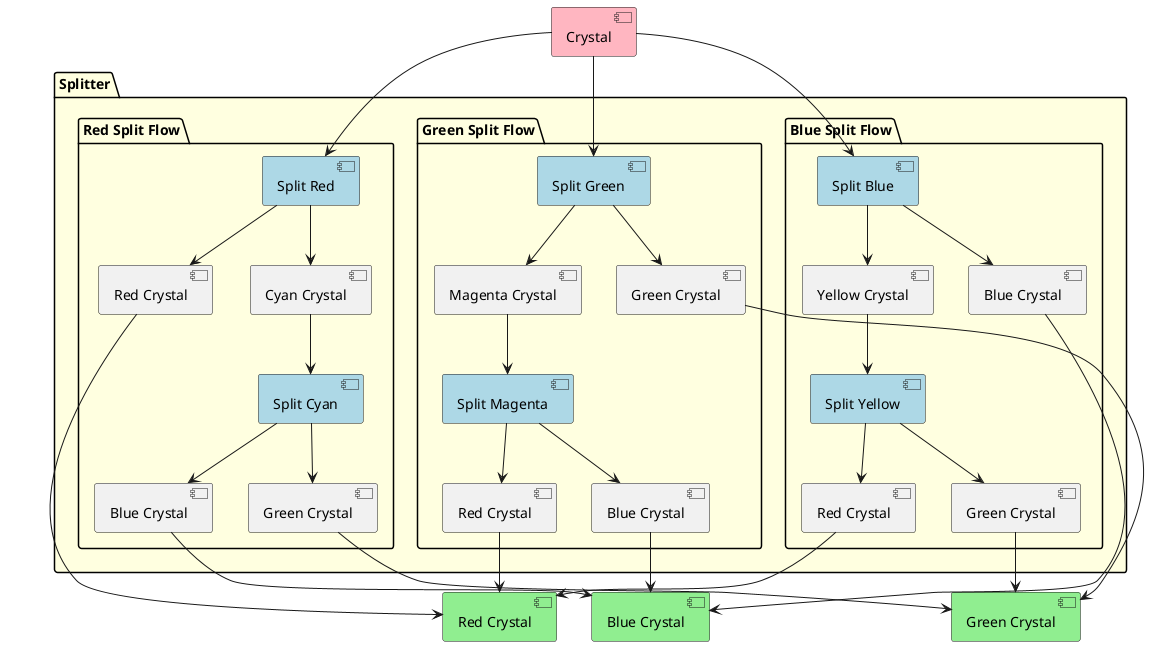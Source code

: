 @startuml

hide methods
hide fields
hide circle

[Crystal] as C #lightpink

package Splitter #lightyellow {
package "Green Split Flow" {
[Split Green] as SG #lightblue
[Split Magenta] as SM #lightblue
[Magenta Crystal] as MC
[Red Crystal] as RC1
[Green Crystal] as GC1
[Blue Crystal] as BC1
}
package "Red Split Flow" {
[Split Red] as SR #lightblue
[Split Cyan] as SC #lightblue
[Cyan Crystal] as CC
[Red Crystal] as RC2
[Green Crystal] as GC2
[Blue Crystal] as BC2

}
package "Blue Split Flow" {
[Split Blue] as SB #lightblue
[Split Yellow] as SY #lightblue
[Yellow Crystal] as YC
[Red Crystal] as RC3
[Green Crystal] as GC3
[Blue Crystal] as BC3
}
}

[Red Crystal] as RC #lightgreen
[Green Crystal] as GC #lightgreen
[Blue Crystal] as BC #lightgreen


C --> SG
SG --> GC1
SG --> MC

C --> SR
SR --> RC2
SR --> CC

C --> SB
SB --> BC3
SB --> YC

YC --> SY
SY --> RC3
SY --> GC3

CC --> SC
SC --> GC2
SC --> BC2

MC --> SM
SM --> BC1
SM --> RC1

RC1 --> RC
RC2 --> RC
RC3 --> RC

GC1 --> GC
GC2 --> GC
GC3 --> GC

BC1 --> BC
BC2 --> BC
BC3 --> BC

@enduml